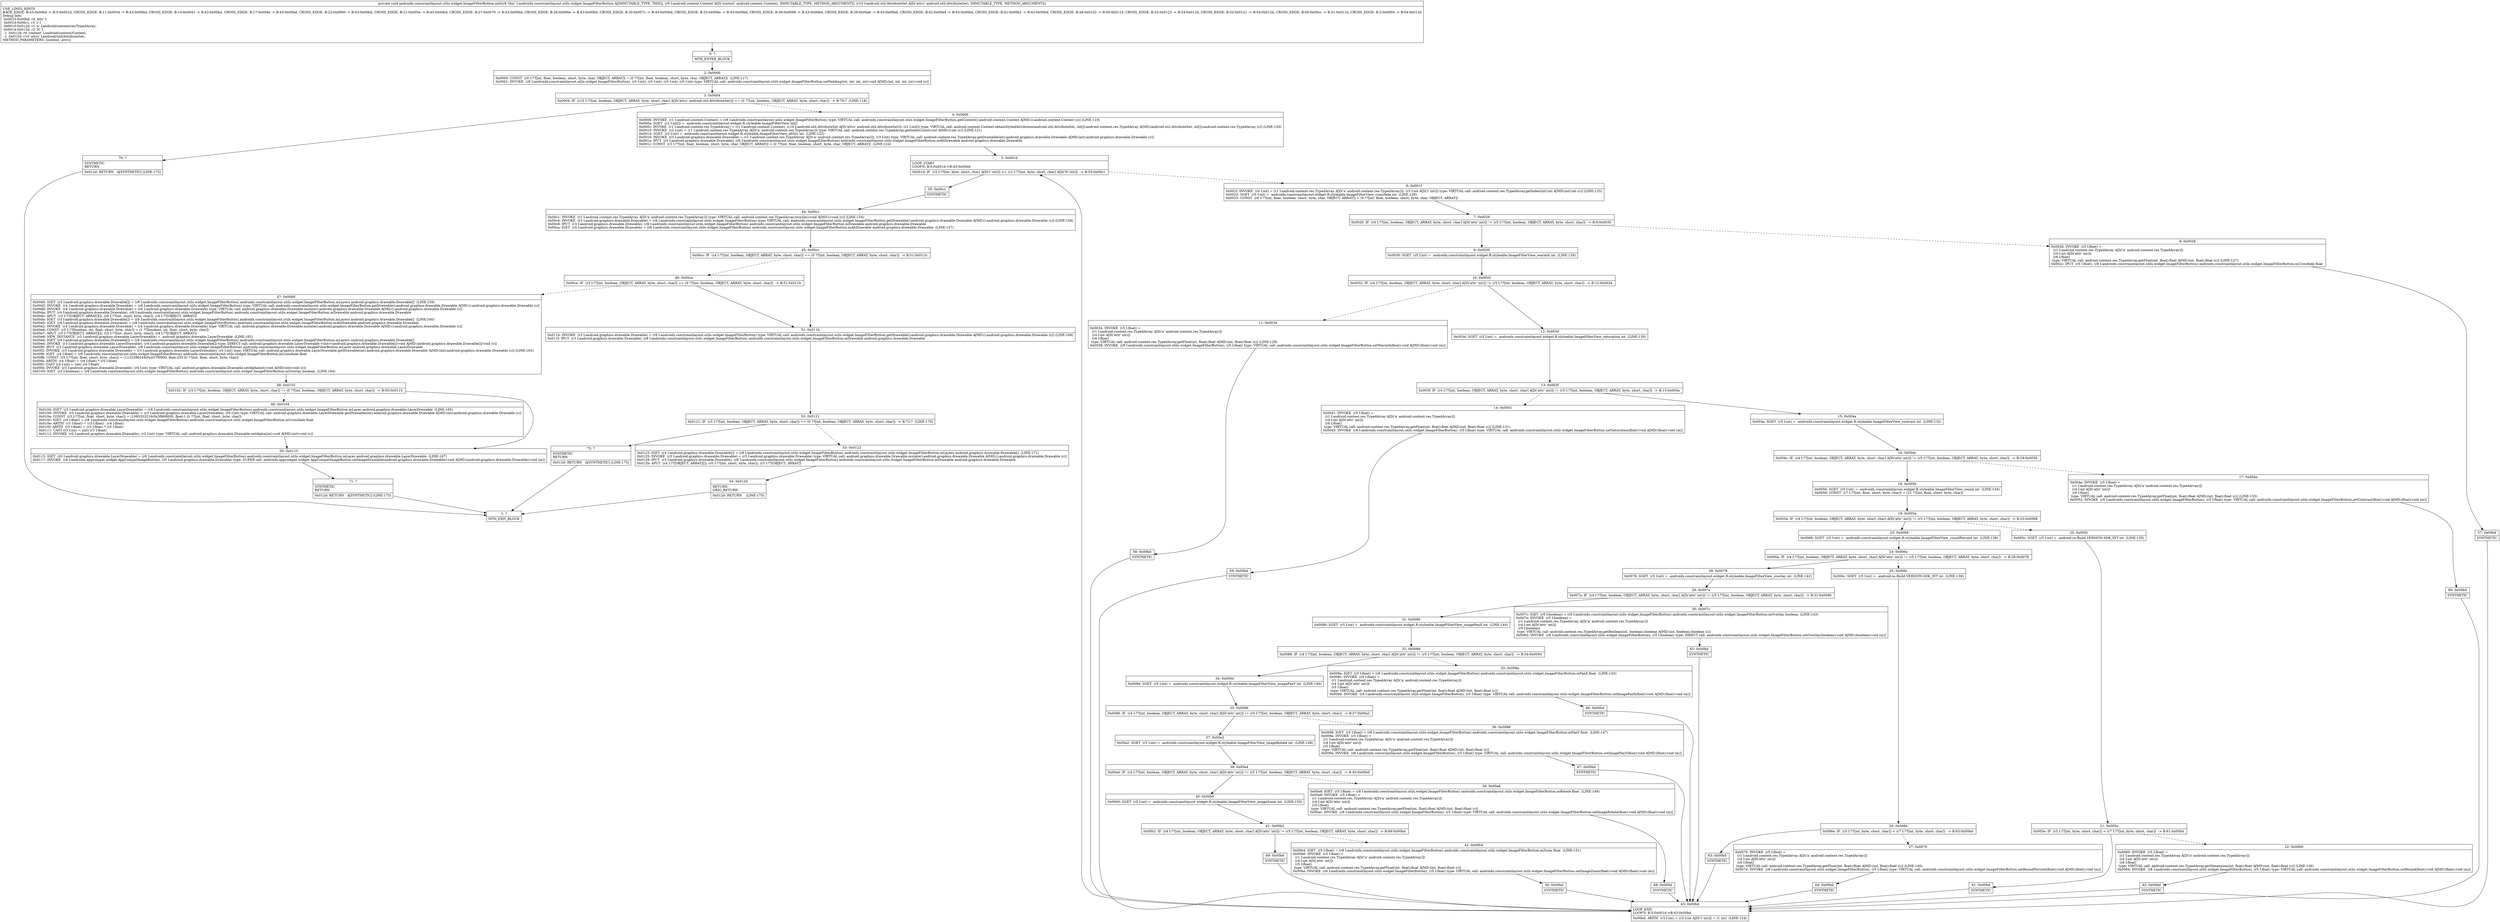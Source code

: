 digraph "CFG forandroidx.constraintlayout.utils.widget.ImageFilterButton.init(Landroid\/content\/Context;Landroid\/util\/AttributeSet;)V" {
Node_0 [shape=record,label="{0\:\ ?|MTH_ENTER_BLOCK\l}"];
Node_2 [shape=record,label="{2\:\ 0x0000|0x0000: CONST  (r0 I:??[int, float, boolean, short, byte, char, OBJECT, ARRAY]) = (0 ??[int, float, boolean, short, byte, char, OBJECT, ARRAY])  (LINE:117)\l0x0001: INVOKE  (r8 I:androidx.constraintlayout.utils.widget.ImageFilterButton), (r0 I:int), (r0 I:int), (r0 I:int), (r0 I:int) type: VIRTUAL call: androidx.constraintlayout.utils.widget.ImageFilterButton.setPadding(int, int, int, int):void A[MD:(int, int, int, int):void (s)]\l}"];
Node_3 [shape=record,label="{3\:\ 0x0004|0x0004: IF  (r10 I:??[int, boolean, OBJECT, ARRAY, byte, short, char] A[D('attrs' android.util.AttributeSet)]) == (0 ??[int, boolean, OBJECT, ARRAY, byte, short, char])  \-\> B:70:?  (LINE:118)\l}"];
Node_4 [shape=record,label="{4\:\ 0x0006|0x0006: INVOKE  (r1 I:android.content.Context) = (r8 I:androidx.constraintlayout.utils.widget.ImageFilterButton) type: VIRTUAL call: androidx.constraintlayout.utils.widget.ImageFilterButton.getContext():android.content.Context A[MD:():android.content.Context (s)] (LINE:119)\l0x000a: SGET  (r2 I:int[]) =  androidx.constraintlayout.widget.R.styleable.ImageFilterView int[] \l0x000c: INVOKE  (r1 I:android.content.res.TypedArray) = (r1 I:android.content.Context), (r10 I:android.util.AttributeSet A[D('attrs' android.util.AttributeSet)]), (r2 I:int[]) type: VIRTUAL call: android.content.Context.obtainStyledAttributes(android.util.AttributeSet, int[]):android.content.res.TypedArray A[MD:(android.util.AttributeSet, int[]):android.content.res.TypedArray (c)] (LINE:120)\l0x0010: INVOKE  (r2 I:int) = (r1 I:android.content.res.TypedArray A[D('a' android.content.res.TypedArray)]) type: VIRTUAL call: android.content.res.TypedArray.getIndexCount():int A[MD:():int (c)] (LINE:121)\l0x0014: SGET  (r3 I:int) =  androidx.constraintlayout.widget.R.styleable.ImageFilterView_altSrc int  (LINE:122)\l0x0016: INVOKE  (r3 I:android.graphics.drawable.Drawable) = (r1 I:android.content.res.TypedArray A[D('a' android.content.res.TypedArray)]), (r3 I:int) type: VIRTUAL call: android.content.res.TypedArray.getDrawable(int):android.graphics.drawable.Drawable A[MD:(int):android.graphics.drawable.Drawable (c)]\l0x001a: IPUT  (r3 I:android.graphics.drawable.Drawable), (r8 I:androidx.constraintlayout.utils.widget.ImageFilterButton) androidx.constraintlayout.utils.widget.ImageFilterButton.mAltDrawable android.graphics.drawable.Drawable \l0x001c: CONST  (r3 I:??[int, float, boolean, short, byte, char, OBJECT, ARRAY]) = (0 ??[int, float, boolean, short, byte, char, OBJECT, ARRAY])  (LINE:124)\l}"];
Node_5 [shape=record,label="{5\:\ 0x001d|LOOP_START\lLOOP:0: B:5:0x001d\-\>B:43:0x00bd\l|0x001d: IF  (r3 I:??[int, byte, short, char] A[D('i' int)]) \>= (r2 I:??[int, byte, short, char] A[D('N' int)])  \-\> B:55:0x00c1 \l}"];
Node_6 [shape=record,label="{6\:\ 0x001f|0x001f: INVOKE  (r4 I:int) = (r1 I:android.content.res.TypedArray A[D('a' android.content.res.TypedArray)]), (r3 I:int A[D('i' int)]) type: VIRTUAL call: android.content.res.TypedArray.getIndex(int):int A[MD:(int):int (c)] (LINE:125)\l0x0023: SGET  (r5 I:int) =  androidx.constraintlayout.widget.R.styleable.ImageFilterView_crossfade int  (LINE:126)\l0x0025: CONST  (r6 I:??[int, float, boolean, short, byte, char, OBJECT, ARRAY]) = (0 ??[int, float, boolean, short, byte, char, OBJECT, ARRAY]) \l}"];
Node_7 [shape=record,label="{7\:\ 0x0026|0x0026: IF  (r4 I:??[int, boolean, OBJECT, ARRAY, byte, short, char] A[D('attr' int)]) != (r5 I:??[int, boolean, OBJECT, ARRAY, byte, short, char])  \-\> B:9:0x0030 \l}"];
Node_8 [shape=record,label="{8\:\ 0x0028|0x0028: INVOKE  (r5 I:float) = \l  (r1 I:android.content.res.TypedArray A[D('a' android.content.res.TypedArray)])\l  (r4 I:int A[D('attr' int)])\l  (r6 I:float)\l type: VIRTUAL call: android.content.res.TypedArray.getFloat(int, float):float A[MD:(int, float):float (c)] (LINE:127)\l0x002c: IPUT  (r5 I:float), (r8 I:androidx.constraintlayout.utils.widget.ImageFilterButton) androidx.constraintlayout.utils.widget.ImageFilterButton.mCrossfade float \l}"];
Node_57 [shape=record,label="{57\:\ 0x00bd|SYNTHETIC\l}"];
Node_43 [shape=record,label="{43\:\ 0x00bd|LOOP_END\lLOOP:0: B:5:0x001d\-\>B:43:0x00bd\l|0x00bd: ARITH  (r3 I:int) = (r3 I:int A[D('i' int)]) + (1 int)  (LINE:124)\l}"];
Node_9 [shape=record,label="{9\:\ 0x0030|0x0030: SGET  (r5 I:int) =  androidx.constraintlayout.widget.R.styleable.ImageFilterView_warmth int  (LINE:128)\l}"];
Node_10 [shape=record,label="{10\:\ 0x0032|0x0032: IF  (r4 I:??[int, boolean, OBJECT, ARRAY, byte, short, char] A[D('attr' int)]) != (r5 I:??[int, boolean, OBJECT, ARRAY, byte, short, char])  \-\> B:12:0x003d \l}"];
Node_11 [shape=record,label="{11\:\ 0x0034|0x0034: INVOKE  (r5 I:float) = \l  (r1 I:android.content.res.TypedArray A[D('a' android.content.res.TypedArray)])\l  (r4 I:int A[D('attr' int)])\l  (r6 I:float)\l type: VIRTUAL call: android.content.res.TypedArray.getFloat(int, float):float A[MD:(int, float):float (c)] (LINE:129)\l0x0038: INVOKE  (r8 I:androidx.constraintlayout.utils.widget.ImageFilterButton), (r5 I:float) type: VIRTUAL call: androidx.constraintlayout.utils.widget.ImageFilterButton.setWarmth(float):void A[MD:(float):void (m)]\l}"];
Node_58 [shape=record,label="{58\:\ 0x00bd|SYNTHETIC\l}"];
Node_12 [shape=record,label="{12\:\ 0x003d|0x003d: SGET  (r5 I:int) =  androidx.constraintlayout.widget.R.styleable.ImageFilterView_saturation int  (LINE:130)\l}"];
Node_13 [shape=record,label="{13\:\ 0x003f|0x003f: IF  (r4 I:??[int, boolean, OBJECT, ARRAY, byte, short, char] A[D('attr' int)]) != (r5 I:??[int, boolean, OBJECT, ARRAY, byte, short, char])  \-\> B:15:0x004a \l}"];
Node_14 [shape=record,label="{14\:\ 0x0041|0x0041: INVOKE  (r5 I:float) = \l  (r1 I:android.content.res.TypedArray A[D('a' android.content.res.TypedArray)])\l  (r4 I:int A[D('attr' int)])\l  (r6 I:float)\l type: VIRTUAL call: android.content.res.TypedArray.getFloat(int, float):float A[MD:(int, float):float (c)] (LINE:131)\l0x0045: INVOKE  (r8 I:androidx.constraintlayout.utils.widget.ImageFilterButton), (r5 I:float) type: VIRTUAL call: androidx.constraintlayout.utils.widget.ImageFilterButton.setSaturation(float):void A[MD:(float):void (m)]\l}"];
Node_59 [shape=record,label="{59\:\ 0x00bd|SYNTHETIC\l}"];
Node_15 [shape=record,label="{15\:\ 0x004a|0x004a: SGET  (r5 I:int) =  androidx.constraintlayout.widget.R.styleable.ImageFilterView_contrast int  (LINE:132)\l}"];
Node_16 [shape=record,label="{16\:\ 0x004c|0x004c: IF  (r4 I:??[int, boolean, OBJECT, ARRAY, byte, short, char] A[D('attr' int)]) != (r5 I:??[int, boolean, OBJECT, ARRAY, byte, short, char])  \-\> B:18:0x0056 \l}"];
Node_17 [shape=record,label="{17\:\ 0x004e|0x004e: INVOKE  (r5 I:float) = \l  (r1 I:android.content.res.TypedArray A[D('a' android.content.res.TypedArray)])\l  (r4 I:int A[D('attr' int)])\l  (r6 I:float)\l type: VIRTUAL call: android.content.res.TypedArray.getFloat(int, float):float A[MD:(int, float):float (c)] (LINE:133)\l0x0052: INVOKE  (r8 I:androidx.constraintlayout.utils.widget.ImageFilterButton), (r5 I:float) type: VIRTUAL call: androidx.constraintlayout.utils.widget.ImageFilterButton.setContrast(float):void A[MD:(float):void (m)]\l}"];
Node_60 [shape=record,label="{60\:\ 0x00bd|SYNTHETIC\l}"];
Node_18 [shape=record,label="{18\:\ 0x0056|0x0056: SGET  (r5 I:int) =  androidx.constraintlayout.widget.R.styleable.ImageFilterView_round int  (LINE:134)\l0x0058: CONST  (r7 I:??[int, float, short, byte, char]) = (21 ??[int, float, short, byte, char]) \l}"];
Node_19 [shape=record,label="{19\:\ 0x005a|0x005a: IF  (r4 I:??[int, boolean, OBJECT, ARRAY, byte, short, char] A[D('attr' int)]) != (r5 I:??[int, boolean, OBJECT, ARRAY, byte, short, char])  \-\> B:23:0x0068 \l}"];
Node_20 [shape=record,label="{20\:\ 0x005c|0x005c: SGET  (r5 I:int) =  android.os.Build.VERSION.SDK_INT int  (LINE:135)\l}"];
Node_21 [shape=record,label="{21\:\ 0x005e|0x005e: IF  (r5 I:??[int, byte, short, char]) \< (r7 I:??[int, byte, short, char])  \-\> B:61:0x00bd \l}"];
Node_22 [shape=record,label="{22\:\ 0x0060|0x0060: INVOKE  (r5 I:float) = \l  (r1 I:android.content.res.TypedArray A[D('a' android.content.res.TypedArray)])\l  (r4 I:int A[D('attr' int)])\l  (r6 I:float)\l type: VIRTUAL call: android.content.res.TypedArray.getDimension(int, float):float A[MD:(int, float):float (c)] (LINE:136)\l0x0064: INVOKE  (r8 I:androidx.constraintlayout.utils.widget.ImageFilterButton), (r5 I:float) type: VIRTUAL call: androidx.constraintlayout.utils.widget.ImageFilterButton.setRound(float):void A[MD:(float):void (m)]\l}"];
Node_62 [shape=record,label="{62\:\ 0x00bd|SYNTHETIC\l}"];
Node_61 [shape=record,label="{61\:\ 0x00bd|SYNTHETIC\l}"];
Node_23 [shape=record,label="{23\:\ 0x0068|0x0068: SGET  (r5 I:int) =  androidx.constraintlayout.widget.R.styleable.ImageFilterView_roundPercent int  (LINE:138)\l}"];
Node_24 [shape=record,label="{24\:\ 0x006a|0x006a: IF  (r4 I:??[int, boolean, OBJECT, ARRAY, byte, short, char] A[D('attr' int)]) != (r5 I:??[int, boolean, OBJECT, ARRAY, byte, short, char])  \-\> B:28:0x0078 \l}"];
Node_25 [shape=record,label="{25\:\ 0x006c|0x006c: SGET  (r5 I:int) =  android.os.Build.VERSION.SDK_INT int  (LINE:139)\l}"];
Node_26 [shape=record,label="{26\:\ 0x006e|0x006e: IF  (r5 I:??[int, byte, short, char]) \< (r7 I:??[int, byte, short, char])  \-\> B:63:0x00bd \l}"];
Node_27 [shape=record,label="{27\:\ 0x0070|0x0070: INVOKE  (r5 I:float) = \l  (r1 I:android.content.res.TypedArray A[D('a' android.content.res.TypedArray)])\l  (r4 I:int A[D('attr' int)])\l  (r6 I:float)\l type: VIRTUAL call: android.content.res.TypedArray.getFloat(int, float):float A[MD:(int, float):float (c)] (LINE:140)\l0x0074: INVOKE  (r8 I:androidx.constraintlayout.utils.widget.ImageFilterButton), (r5 I:float) type: VIRTUAL call: androidx.constraintlayout.utils.widget.ImageFilterButton.setRoundPercent(float):void A[MD:(float):void (m)]\l}"];
Node_64 [shape=record,label="{64\:\ 0x00bd|SYNTHETIC\l}"];
Node_63 [shape=record,label="{63\:\ 0x00bd|SYNTHETIC\l}"];
Node_28 [shape=record,label="{28\:\ 0x0078|0x0078: SGET  (r5 I:int) =  androidx.constraintlayout.widget.R.styleable.ImageFilterView_overlay int  (LINE:142)\l}"];
Node_29 [shape=record,label="{29\:\ 0x007a|0x007a: IF  (r4 I:??[int, boolean, OBJECT, ARRAY, byte, short, char] A[D('attr' int)]) != (r5 I:??[int, boolean, OBJECT, ARRAY, byte, short, char])  \-\> B:31:0x0086 \l}"];
Node_30 [shape=record,label="{30\:\ 0x007c|0x007c: IGET  (r5 I:boolean) = (r8 I:androidx.constraintlayout.utils.widget.ImageFilterButton) androidx.constraintlayout.utils.widget.ImageFilterButton.mOverlay boolean  (LINE:143)\l0x007e: INVOKE  (r5 I:boolean) = \l  (r1 I:android.content.res.TypedArray A[D('a' android.content.res.TypedArray)])\l  (r4 I:int A[D('attr' int)])\l  (r5 I:boolean)\l type: VIRTUAL call: android.content.res.TypedArray.getBoolean(int, boolean):boolean A[MD:(int, boolean):boolean (c)]\l0x0082: INVOKE  (r8 I:androidx.constraintlayout.utils.widget.ImageFilterButton), (r5 I:boolean) type: DIRECT call: androidx.constraintlayout.utils.widget.ImageFilterButton.setOverlay(boolean):void A[MD:(boolean):void (m)]\l}"];
Node_65 [shape=record,label="{65\:\ 0x00bd|SYNTHETIC\l}"];
Node_31 [shape=record,label="{31\:\ 0x0086|0x0086: SGET  (r5 I:int) =  androidx.constraintlayout.widget.R.styleable.ImageFilterView_imagePanX int  (LINE:144)\l}"];
Node_32 [shape=record,label="{32\:\ 0x0088|0x0088: IF  (r4 I:??[int, boolean, OBJECT, ARRAY, byte, short, char] A[D('attr' int)]) != (r5 I:??[int, boolean, OBJECT, ARRAY, byte, short, char])  \-\> B:34:0x0094 \l}"];
Node_33 [shape=record,label="{33\:\ 0x008a|0x008a: IGET  (r5 I:float) = (r8 I:androidx.constraintlayout.utils.widget.ImageFilterButton) androidx.constraintlayout.utils.widget.ImageFilterButton.mPanX float  (LINE:145)\l0x008c: INVOKE  (r5 I:float) = \l  (r1 I:android.content.res.TypedArray A[D('a' android.content.res.TypedArray)])\l  (r4 I:int A[D('attr' int)])\l  (r5 I:float)\l type: VIRTUAL call: android.content.res.TypedArray.getFloat(int, float):float A[MD:(int, float):float (c)]\l0x0090: INVOKE  (r8 I:androidx.constraintlayout.utils.widget.ImageFilterButton), (r5 I:float) type: VIRTUAL call: androidx.constraintlayout.utils.widget.ImageFilterButton.setImagePanX(float):void A[MD:(float):void (m)]\l}"];
Node_66 [shape=record,label="{66\:\ 0x00bd|SYNTHETIC\l}"];
Node_34 [shape=record,label="{34\:\ 0x0094|0x0094: SGET  (r5 I:int) =  androidx.constraintlayout.widget.R.styleable.ImageFilterView_imagePanY int  (LINE:146)\l}"];
Node_35 [shape=record,label="{35\:\ 0x0096|0x0096: IF  (r4 I:??[int, boolean, OBJECT, ARRAY, byte, short, char] A[D('attr' int)]) != (r5 I:??[int, boolean, OBJECT, ARRAY, byte, short, char])  \-\> B:37:0x00a2 \l}"];
Node_36 [shape=record,label="{36\:\ 0x0098|0x0098: IGET  (r5 I:float) = (r8 I:androidx.constraintlayout.utils.widget.ImageFilterButton) androidx.constraintlayout.utils.widget.ImageFilterButton.mPanY float  (LINE:147)\l0x009a: INVOKE  (r5 I:float) = \l  (r1 I:android.content.res.TypedArray A[D('a' android.content.res.TypedArray)])\l  (r4 I:int A[D('attr' int)])\l  (r5 I:float)\l type: VIRTUAL call: android.content.res.TypedArray.getFloat(int, float):float A[MD:(int, float):float (c)]\l0x009e: INVOKE  (r8 I:androidx.constraintlayout.utils.widget.ImageFilterButton), (r5 I:float) type: VIRTUAL call: androidx.constraintlayout.utils.widget.ImageFilterButton.setImagePanY(float):void A[MD:(float):void (m)]\l}"];
Node_67 [shape=record,label="{67\:\ 0x00bd|SYNTHETIC\l}"];
Node_37 [shape=record,label="{37\:\ 0x00a2|0x00a2: SGET  (r5 I:int) =  androidx.constraintlayout.widget.R.styleable.ImageFilterView_imageRotate int  (LINE:148)\l}"];
Node_38 [shape=record,label="{38\:\ 0x00a4|0x00a4: IF  (r4 I:??[int, boolean, OBJECT, ARRAY, byte, short, char] A[D('attr' int)]) != (r5 I:??[int, boolean, OBJECT, ARRAY, byte, short, char])  \-\> B:40:0x00b0 \l}"];
Node_39 [shape=record,label="{39\:\ 0x00a6|0x00a6: IGET  (r5 I:float) = (r8 I:androidx.constraintlayout.utils.widget.ImageFilterButton) androidx.constraintlayout.utils.widget.ImageFilterButton.mRotate float  (LINE:149)\l0x00a8: INVOKE  (r5 I:float) = \l  (r1 I:android.content.res.TypedArray A[D('a' android.content.res.TypedArray)])\l  (r4 I:int A[D('attr' int)])\l  (r5 I:float)\l type: VIRTUAL call: android.content.res.TypedArray.getFloat(int, float):float A[MD:(int, float):float (c)]\l0x00ac: INVOKE  (r8 I:androidx.constraintlayout.utils.widget.ImageFilterButton), (r5 I:float) type: VIRTUAL call: androidx.constraintlayout.utils.widget.ImageFilterButton.setImageRotate(float):void A[MD:(float):void (m)]\l}"];
Node_68 [shape=record,label="{68\:\ 0x00bd|SYNTHETIC\l}"];
Node_40 [shape=record,label="{40\:\ 0x00b0|0x00b0: SGET  (r5 I:int) =  androidx.constraintlayout.widget.R.styleable.ImageFilterView_imageZoom int  (LINE:150)\l}"];
Node_41 [shape=record,label="{41\:\ 0x00b2|0x00b2: IF  (r4 I:??[int, boolean, OBJECT, ARRAY, byte, short, char] A[D('attr' int)]) != (r5 I:??[int, boolean, OBJECT, ARRAY, byte, short, char])  \-\> B:69:0x00bd \l}"];
Node_42 [shape=record,label="{42\:\ 0x00b4|0x00b4: IGET  (r5 I:float) = (r8 I:androidx.constraintlayout.utils.widget.ImageFilterButton) androidx.constraintlayout.utils.widget.ImageFilterButton.mZoom float  (LINE:151)\l0x00b6: INVOKE  (r5 I:float) = \l  (r1 I:android.content.res.TypedArray A[D('a' android.content.res.TypedArray)])\l  (r4 I:int A[D('attr' int)])\l  (r5 I:float)\l type: VIRTUAL call: android.content.res.TypedArray.getFloat(int, float):float A[MD:(int, float):float (c)]\l0x00ba: INVOKE  (r8 I:androidx.constraintlayout.utils.widget.ImageFilterButton), (r5 I:float) type: VIRTUAL call: androidx.constraintlayout.utils.widget.ImageFilterButton.setImageZoom(float):void A[MD:(float):void (m)]\l}"];
Node_56 [shape=record,label="{56\:\ 0x00bd|SYNTHETIC\l}"];
Node_69 [shape=record,label="{69\:\ 0x00bd|SYNTHETIC\l}"];
Node_55 [shape=record,label="{55\:\ 0x00c1|SYNTHETIC\l}"];
Node_44 [shape=record,label="{44\:\ 0x00c1|0x00c1: INVOKE  (r1 I:android.content.res.TypedArray A[D('a' android.content.res.TypedArray)]) type: VIRTUAL call: android.content.res.TypedArray.recycle():void A[MD:():void (c)] (LINE:154)\l0x00c4: INVOKE  (r3 I:android.graphics.drawable.Drawable) = (r8 I:androidx.constraintlayout.utils.widget.ImageFilterButton) type: VIRTUAL call: androidx.constraintlayout.utils.widget.ImageFilterButton.getDrawable():android.graphics.drawable.Drawable A[MD:():android.graphics.drawable.Drawable (s)] (LINE:156)\l0x00c8: IPUT  (r3 I:android.graphics.drawable.Drawable), (r8 I:androidx.constraintlayout.utils.widget.ImageFilterButton) androidx.constraintlayout.utils.widget.ImageFilterButton.mDrawable android.graphics.drawable.Drawable \l0x00ca: IGET  (r4 I:android.graphics.drawable.Drawable) = (r8 I:androidx.constraintlayout.utils.widget.ImageFilterButton) androidx.constraintlayout.utils.widget.ImageFilterButton.mAltDrawable android.graphics.drawable.Drawable  (LINE:157)\l}"];
Node_45 [shape=record,label="{45\:\ 0x00cc|0x00cc: IF  (r4 I:??[int, boolean, OBJECT, ARRAY, byte, short, char]) == (0 ??[int, boolean, OBJECT, ARRAY, byte, short, char])  \-\> B:51:0x011b \l}"];
Node_46 [shape=record,label="{46\:\ 0x00ce|0x00ce: IF  (r3 I:??[int, boolean, OBJECT, ARRAY, byte, short, char]) == (0 ??[int, boolean, OBJECT, ARRAY, byte, short, char])  \-\> B:51:0x011b \l}"];
Node_47 [shape=record,label="{47\:\ 0x00d0|0x00d0: IGET  (r3 I:android.graphics.drawable.Drawable[]) = (r8 I:androidx.constraintlayout.utils.widget.ImageFilterButton) androidx.constraintlayout.utils.widget.ImageFilterButton.mLayers android.graphics.drawable.Drawable[]  (LINE:159)\l0x00d2: INVOKE  (r4 I:android.graphics.drawable.Drawable) = (r8 I:androidx.constraintlayout.utils.widget.ImageFilterButton) type: VIRTUAL call: androidx.constraintlayout.utils.widget.ImageFilterButton.getDrawable():android.graphics.drawable.Drawable A[MD:():android.graphics.drawable.Drawable (s)]\l0x00d6: INVOKE  (r4 I:android.graphics.drawable.Drawable) = (r4 I:android.graphics.drawable.Drawable) type: VIRTUAL call: android.graphics.drawable.Drawable.mutate():android.graphics.drawable.Drawable A[MD:():android.graphics.drawable.Drawable (c)]\l0x00da: IPUT  (r4 I:android.graphics.drawable.Drawable), (r8 I:androidx.constraintlayout.utils.widget.ImageFilterButton) androidx.constraintlayout.utils.widget.ImageFilterButton.mDrawable android.graphics.drawable.Drawable \l0x00dc: APUT  (r3 I:??[OBJECT, ARRAY][]), (r0 I:??[int, short, byte, char]), (r4 I:??[OBJECT, ARRAY]) \l0x00de: IGET  (r3 I:android.graphics.drawable.Drawable[]) = (r8 I:androidx.constraintlayout.utils.widget.ImageFilterButton) androidx.constraintlayout.utils.widget.ImageFilterButton.mLayers android.graphics.drawable.Drawable[]  (LINE:160)\l0x00e0: IGET  (r4 I:android.graphics.drawable.Drawable) = (r8 I:androidx.constraintlayout.utils.widget.ImageFilterButton) androidx.constraintlayout.utils.widget.ImageFilterButton.mAltDrawable android.graphics.drawable.Drawable \l0x00e2: INVOKE  (r4 I:android.graphics.drawable.Drawable) = (r4 I:android.graphics.drawable.Drawable) type: VIRTUAL call: android.graphics.drawable.Drawable.mutate():android.graphics.drawable.Drawable A[MD:():android.graphics.drawable.Drawable (c)]\l0x00e6: CONST  (r5 I:??[boolean, int, float, short, byte, char]) = (1 ??[boolean, int, float, short, byte, char]) \l0x00e7: APUT  (r3 I:??[OBJECT, ARRAY][]), (r5 I:??[int, short, byte, char]), (r4 I:??[OBJECT, ARRAY]) \l0x00e9: NEW_INSTANCE  (r3 I:android.graphics.drawable.LayerDrawable) =  android.graphics.drawable.LayerDrawable  (LINE:162)\l0x00eb: IGET  (r4 I:android.graphics.drawable.Drawable[]) = (r8 I:androidx.constraintlayout.utils.widget.ImageFilterButton) androidx.constraintlayout.utils.widget.ImageFilterButton.mLayers android.graphics.drawable.Drawable[] \l0x00ed: INVOKE  (r3 I:android.graphics.drawable.LayerDrawable), (r4 I:android.graphics.drawable.Drawable[]) type: DIRECT call: android.graphics.drawable.LayerDrawable.\<init\>(android.graphics.drawable.Drawable[]):void A[MD:(android.graphics.drawable.Drawable[]):void (c)]\l0x00f0: IPUT  (r3 I:android.graphics.drawable.LayerDrawable), (r8 I:androidx.constraintlayout.utils.widget.ImageFilterButton) androidx.constraintlayout.utils.widget.ImageFilterButton.mLayer android.graphics.drawable.LayerDrawable \l0x00f2: INVOKE  (r3 I:android.graphics.drawable.Drawable) = (r3 I:android.graphics.drawable.LayerDrawable), (r5 I:int) type: VIRTUAL call: android.graphics.drawable.LayerDrawable.getDrawable(int):android.graphics.drawable.Drawable A[MD:(int):android.graphics.drawable.Drawable (c)] (LINE:163)\l0x00f6: IGET  (r4 I:float) = (r8 I:androidx.constraintlayout.utils.widget.ImageFilterButton) androidx.constraintlayout.utils.widget.ImageFilterButton.mCrossfade float \l0x00f8: CONST  (r5 I:??[int, float, short, byte, char]) = (1132396544(0x437f0000, float:255.0) ??[int, float, short, byte, char]) \l0x00fa: ARITH  (r4 I:float) = (r4 I:float) * (r5 I:float) \l0x00fc: CAST (r4 I:int) = (int) (r4 I:float) \l0x00fd: INVOKE  (r3 I:android.graphics.drawable.Drawable), (r4 I:int) type: VIRTUAL call: android.graphics.drawable.Drawable.setAlpha(int):void A[MD:(int):void (c)]\l0x0100: IGET  (r3 I:boolean) = (r8 I:androidx.constraintlayout.utils.widget.ImageFilterButton) androidx.constraintlayout.utils.widget.ImageFilterButton.mOverlay boolean  (LINE:164)\l}"];
Node_48 [shape=record,label="{48\:\ 0x0102|0x0102: IF  (r3 I:??[int, boolean, OBJECT, ARRAY, byte, short, char]) != (0 ??[int, boolean, OBJECT, ARRAY, byte, short, char])  \-\> B:50:0x0115 \l}"];
Node_49 [shape=record,label="{49\:\ 0x0104|0x0104: IGET  (r3 I:android.graphics.drawable.LayerDrawable) = (r8 I:androidx.constraintlayout.utils.widget.ImageFilterButton) androidx.constraintlayout.utils.widget.ImageFilterButton.mLayer android.graphics.drawable.LayerDrawable  (LINE:165)\l0x0106: INVOKE  (r0 I:android.graphics.drawable.Drawable) = (r3 I:android.graphics.drawable.LayerDrawable), (r0 I:int) type: VIRTUAL call: android.graphics.drawable.LayerDrawable.getDrawable(int):android.graphics.drawable.Drawable A[MD:(int):android.graphics.drawable.Drawable (c)]\l0x010a: CONST  (r3 I:??[int, float, short, byte, char]) = (1065353216(0x3f800000, float:1.0) ??[int, float, short, byte, char]) \l0x010c: IGET  (r4 I:float) = (r8 I:androidx.constraintlayout.utils.widget.ImageFilterButton) androidx.constraintlayout.utils.widget.ImageFilterButton.mCrossfade float \l0x010e: ARITH  (r3 I:float) = (r3 I:float) \- (r4 I:float) \l0x010f: ARITH  (r3 I:float) = (r3 I:float) * (r5 I:float) \l0x0111: CAST (r3 I:int) = (int) (r3 I:float) \l0x0112: INVOKE  (r0 I:android.graphics.drawable.Drawable), (r3 I:int) type: VIRTUAL call: android.graphics.drawable.Drawable.setAlpha(int):void A[MD:(int):void (c)]\l}"];
Node_50 [shape=record,label="{50\:\ 0x0115|0x0115: IGET  (r0 I:android.graphics.drawable.LayerDrawable) = (r8 I:androidx.constraintlayout.utils.widget.ImageFilterButton) androidx.constraintlayout.utils.widget.ImageFilterButton.mLayer android.graphics.drawable.LayerDrawable  (LINE:167)\l0x0117: INVOKE  (r8 I:androidx.appcompat.widget.AppCompatImageButton), (r0 I:android.graphics.drawable.Drawable) type: SUPER call: androidx.appcompat.widget.AppCompatImageButton.setImageDrawable(android.graphics.drawable.Drawable):void A[MD:(android.graphics.drawable.Drawable):void (m)]\l}"];
Node_71 [shape=record,label="{71\:\ ?|SYNTHETIC\lRETURN\l|0x012d: RETURN   A[SYNTHETIC] (LINE:175)\l}"];
Node_1 [shape=record,label="{1\:\ ?|MTH_EXIT_BLOCK\l}"];
Node_51 [shape=record,label="{51\:\ 0x011b|0x011b: INVOKE  (r3 I:android.graphics.drawable.Drawable) = (r8 I:androidx.constraintlayout.utils.widget.ImageFilterButton) type: VIRTUAL call: androidx.constraintlayout.utils.widget.ImageFilterButton.getDrawable():android.graphics.drawable.Drawable A[MD:():android.graphics.drawable.Drawable (s)] (LINE:169)\l0x011f: IPUT  (r3 I:android.graphics.drawable.Drawable), (r8 I:androidx.constraintlayout.utils.widget.ImageFilterButton) androidx.constraintlayout.utils.widget.ImageFilterButton.mDrawable android.graphics.drawable.Drawable \l}"];
Node_52 [shape=record,label="{52\:\ 0x0121|0x0121: IF  (r3 I:??[int, boolean, OBJECT, ARRAY, byte, short, char]) == (0 ??[int, boolean, OBJECT, ARRAY, byte, short, char])  \-\> B:72:?  (LINE:170)\l}"];
Node_53 [shape=record,label="{53\:\ 0x0123|0x0123: IGET  (r4 I:android.graphics.drawable.Drawable[]) = (r8 I:androidx.constraintlayout.utils.widget.ImageFilterButton) androidx.constraintlayout.utils.widget.ImageFilterButton.mLayers android.graphics.drawable.Drawable[]  (LINE:171)\l0x0125: INVOKE  (r3 I:android.graphics.drawable.Drawable) = (r3 I:android.graphics.drawable.Drawable) type: VIRTUAL call: android.graphics.drawable.Drawable.mutate():android.graphics.drawable.Drawable A[MD:():android.graphics.drawable.Drawable (c)]\l0x0129: IPUT  (r3 I:android.graphics.drawable.Drawable), (r8 I:androidx.constraintlayout.utils.widget.ImageFilterButton) androidx.constraintlayout.utils.widget.ImageFilterButton.mDrawable android.graphics.drawable.Drawable \l0x012b: APUT  (r4 I:??[OBJECT, ARRAY][]), (r0 I:??[int, short, byte, char]), (r3 I:??[OBJECT, ARRAY]) \l}"];
Node_54 [shape=record,label="{54\:\ 0x012d|RETURN\lORIG_RETURN\l|0x012d: RETURN    (LINE:175)\l}"];
Node_72 [shape=record,label="{72\:\ ?|SYNTHETIC\lRETURN\l|0x012d: RETURN   A[SYNTHETIC] (LINE:175)\l}"];
Node_70 [shape=record,label="{70\:\ ?|SYNTHETIC\lRETURN\l|0x012d: RETURN   A[SYNTHETIC] (LINE:175)\l}"];
MethodNode[shape=record,label="{private void androidx.constraintlayout.utils.widget.ImageFilterButton.init((r8 'this' I:androidx.constraintlayout.utils.widget.ImageFilterButton A[IMMUTABLE_TYPE, THIS]), (r9 I:android.content.Context A[D('context' android.content.Context), IMMUTABLE_TYPE, METHOD_ARGUMENT]), (r10 I:android.util.AttributeSet A[D('attrs' android.util.AttributeSet), IMMUTABLE_TYPE, METHOD_ARGUMENT]))  | USE_LINES_HINTS\lBACK_EDGE: B:43:0x00bd \-\> B:5:0x001d, CROSS_EDGE: B:11:0x0034 \-\> B:43:0x00bd, CROSS_EDGE: B:14:0x0041 \-\> B:43:0x00bd, CROSS_EDGE: B:17:0x004e \-\> B:43:0x00bd, CROSS_EDGE: B:22:0x0060 \-\> B:43:0x00bd, CROSS_EDGE: B:21:0x005e \-\> B:43:0x00bd, CROSS_EDGE: B:27:0x0070 \-\> B:43:0x00bd, CROSS_EDGE: B:26:0x006e \-\> B:43:0x00bd, CROSS_EDGE: B:30:0x007c \-\> B:43:0x00bd, CROSS_EDGE: B:33:0x008a \-\> B:43:0x00bd, CROSS_EDGE: B:36:0x0098 \-\> B:43:0x00bd, CROSS_EDGE: B:39:0x00a6 \-\> B:43:0x00bd, CROSS_EDGE: B:42:0x00b4 \-\> B:43:0x00bd, CROSS_EDGE: B:41:0x00b2 \-\> B:43:0x00bd, CROSS_EDGE: B:48:0x0102 \-\> B:50:0x0115, CROSS_EDGE: B:53:0x0123 \-\> B:54:0x012d, CROSS_EDGE: B:52:0x0121 \-\> B:54:0x012d, CROSS_EDGE: B:45:0x00cc \-\> B:51:0x011b, CROSS_EDGE: B:3:0x0004 \-\> B:54:0x012d\lDebug Info:\l  0x0023\-0x00bd: r4 'attr' I\l  0x001d\-0x00c1: r3 'i' I\l  0x0010\-0x012d: r1 'a' Landroid\/content\/res\/TypedArray;\l  0x0014\-0x012d: r2 'N' I\l  \-1 \-0x012d: r9 'context' Landroid\/content\/Context;\l  \-1 \-0x012d: r10 'attrs' Landroid\/util\/AttributeSet;\lMETHOD_PARAMETERS: [context, attrs]\l}"];
MethodNode -> Node_0;Node_0 -> Node_2;
Node_2 -> Node_3;
Node_3 -> Node_4[style=dashed];
Node_3 -> Node_70;
Node_4 -> Node_5;
Node_5 -> Node_6[style=dashed];
Node_5 -> Node_55;
Node_6 -> Node_7;
Node_7 -> Node_8[style=dashed];
Node_7 -> Node_9;
Node_8 -> Node_57;
Node_57 -> Node_43;
Node_43 -> Node_5;
Node_9 -> Node_10;
Node_10 -> Node_11[style=dashed];
Node_10 -> Node_12;
Node_11 -> Node_58;
Node_58 -> Node_43;
Node_12 -> Node_13;
Node_13 -> Node_14[style=dashed];
Node_13 -> Node_15;
Node_14 -> Node_59;
Node_59 -> Node_43;
Node_15 -> Node_16;
Node_16 -> Node_17[style=dashed];
Node_16 -> Node_18;
Node_17 -> Node_60;
Node_60 -> Node_43;
Node_18 -> Node_19;
Node_19 -> Node_20[style=dashed];
Node_19 -> Node_23;
Node_20 -> Node_21;
Node_21 -> Node_22[style=dashed];
Node_21 -> Node_61;
Node_22 -> Node_62;
Node_62 -> Node_43;
Node_61 -> Node_43;
Node_23 -> Node_24;
Node_24 -> Node_25[style=dashed];
Node_24 -> Node_28;
Node_25 -> Node_26;
Node_26 -> Node_27[style=dashed];
Node_26 -> Node_63;
Node_27 -> Node_64;
Node_64 -> Node_43;
Node_63 -> Node_43;
Node_28 -> Node_29;
Node_29 -> Node_30[style=dashed];
Node_29 -> Node_31;
Node_30 -> Node_65;
Node_65 -> Node_43;
Node_31 -> Node_32;
Node_32 -> Node_33[style=dashed];
Node_32 -> Node_34;
Node_33 -> Node_66;
Node_66 -> Node_43;
Node_34 -> Node_35;
Node_35 -> Node_36[style=dashed];
Node_35 -> Node_37;
Node_36 -> Node_67;
Node_67 -> Node_43;
Node_37 -> Node_38;
Node_38 -> Node_39[style=dashed];
Node_38 -> Node_40;
Node_39 -> Node_68;
Node_68 -> Node_43;
Node_40 -> Node_41;
Node_41 -> Node_42[style=dashed];
Node_41 -> Node_69;
Node_42 -> Node_56;
Node_56 -> Node_43;
Node_69 -> Node_43;
Node_55 -> Node_44;
Node_44 -> Node_45;
Node_45 -> Node_46[style=dashed];
Node_45 -> Node_51;
Node_46 -> Node_47[style=dashed];
Node_46 -> Node_51;
Node_47 -> Node_48;
Node_48 -> Node_49[style=dashed];
Node_48 -> Node_50;
Node_49 -> Node_50;
Node_50 -> Node_71;
Node_71 -> Node_1;
Node_51 -> Node_52;
Node_52 -> Node_53[style=dashed];
Node_52 -> Node_72;
Node_53 -> Node_54;
Node_54 -> Node_1;
Node_72 -> Node_1;
Node_70 -> Node_1;
}


